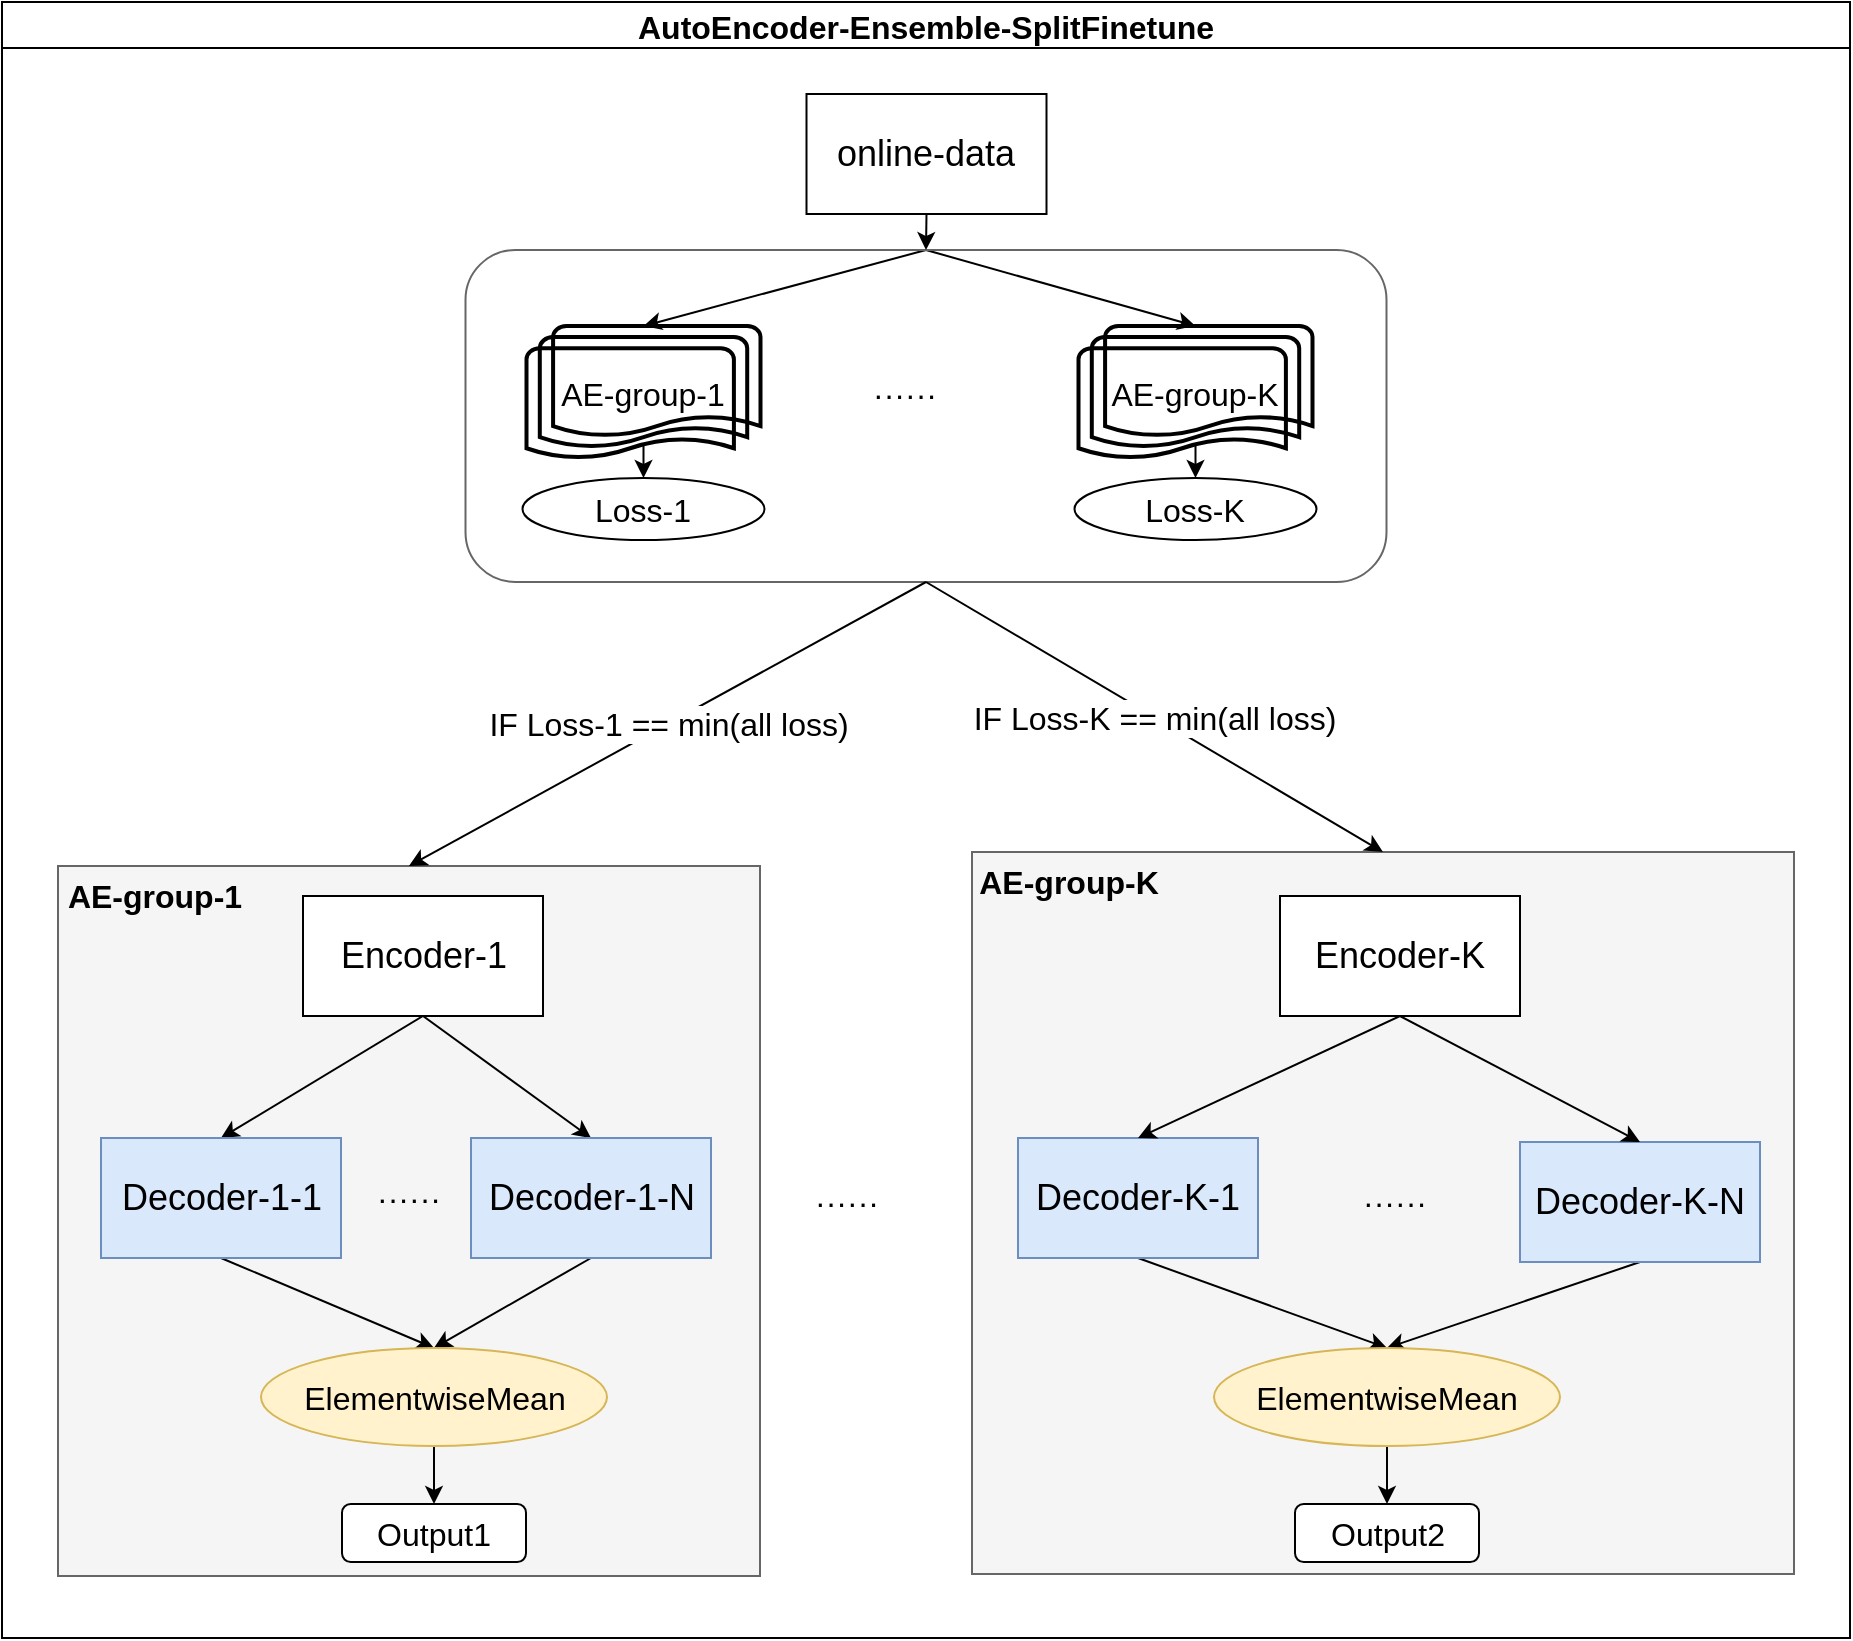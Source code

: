 <mxfile version="20.1.1" type="github">
  <diagram id="4RL0QO2y5Sd6n8bJavTg" name="Page-1">
    <mxGraphModel dx="1609" dy="685" grid="0" gridSize="10" guides="1" tooltips="1" connect="1" arrows="1" fold="1" page="0" pageScale="1" pageWidth="827" pageHeight="1169" math="0" shadow="0">
      <root>
        <mxCell id="0" />
        <mxCell id="1" parent="0" />
        <mxCell id="w3NTAJaa0J1Jvlo2QH89-1" value="AutoEncoder-Ensemble-SplitFinetune" style="swimlane;fontSize=16;" vertex="1" parent="1">
          <mxGeometry x="-66" y="94" width="924" height="818" as="geometry" />
        </mxCell>
        <mxCell id="w3NTAJaa0J1Jvlo2QH89-60" style="edgeStyle=none;rounded=0;orthogonalLoop=1;jettySize=auto;html=1;exitX=0.5;exitY=0;exitDx=0;exitDy=0;entryX=0.5;entryY=0;entryDx=0;entryDy=0;entryPerimeter=0;fontSize=16;" edge="1" parent="w3NTAJaa0J1Jvlo2QH89-1" source="w3NTAJaa0J1Jvlo2QH89-51" target="w3NTAJaa0J1Jvlo2QH89-50">
          <mxGeometry relative="1" as="geometry" />
        </mxCell>
        <mxCell id="w3NTAJaa0J1Jvlo2QH89-61" style="edgeStyle=none;rounded=0;orthogonalLoop=1;jettySize=auto;html=1;exitX=0.5;exitY=0;exitDx=0;exitDy=0;entryX=0.5;entryY=0;entryDx=0;entryDy=0;entryPerimeter=0;fontSize=16;" edge="1" parent="w3NTAJaa0J1Jvlo2QH89-1" source="w3NTAJaa0J1Jvlo2QH89-51" target="w3NTAJaa0J1Jvlo2QH89-53">
          <mxGeometry relative="1" as="geometry" />
        </mxCell>
        <mxCell id="w3NTAJaa0J1Jvlo2QH89-51" value="" style="rounded=1;whiteSpace=wrap;html=1;fontSize=16;fillColor=none;fontColor=#333333;strokeColor=#666666;" vertex="1" parent="w3NTAJaa0J1Jvlo2QH89-1">
          <mxGeometry x="231.75" y="124" width="460.5" height="166" as="geometry" />
        </mxCell>
        <mxCell id="w3NTAJaa0J1Jvlo2QH89-47" value="" style="rounded=0;whiteSpace=wrap;html=1;fillColor=#f5f5f5;fontColor=#333333;strokeColor=#666666;" vertex="1" parent="w3NTAJaa0J1Jvlo2QH89-1">
          <mxGeometry x="485" y="425" width="411" height="361" as="geometry" />
        </mxCell>
        <mxCell id="w3NTAJaa0J1Jvlo2QH89-46" value="" style="rounded=0;whiteSpace=wrap;html=1;fillColor=#f5f5f5;fontColor=#333333;strokeColor=#666666;" vertex="1" parent="w3NTAJaa0J1Jvlo2QH89-1">
          <mxGeometry x="28" y="432" width="351" height="355" as="geometry" />
        </mxCell>
        <mxCell id="w3NTAJaa0J1Jvlo2QH89-2" style="rounded=0;orthogonalLoop=1;jettySize=auto;html=1;exitX=0.5;exitY=1;exitDx=0;exitDy=0;entryX=0.5;entryY=0;entryDx=0;entryDy=0;fontSize=16;" edge="1" parent="w3NTAJaa0J1Jvlo2QH89-1" source="w3NTAJaa0J1Jvlo2QH89-6" target="w3NTAJaa0J1Jvlo2QH89-8">
          <mxGeometry relative="1" as="geometry" />
        </mxCell>
        <mxCell id="w3NTAJaa0J1Jvlo2QH89-32" style="edgeStyle=none;rounded=0;orthogonalLoop=1;jettySize=auto;html=1;exitX=0.5;exitY=1;exitDx=0;exitDy=0;entryX=0.5;entryY=0;entryDx=0;entryDy=0;" edge="1" parent="w3NTAJaa0J1Jvlo2QH89-1" source="w3NTAJaa0J1Jvlo2QH89-6" target="w3NTAJaa0J1Jvlo2QH89-10">
          <mxGeometry relative="1" as="geometry" />
        </mxCell>
        <mxCell id="w3NTAJaa0J1Jvlo2QH89-6" value="&lt;font style=&quot;font-size: 18px;&quot;&gt;Encoder-1&lt;/font&gt;" style="rounded=0;whiteSpace=wrap;html=1;" vertex="1" parent="w3NTAJaa0J1Jvlo2QH89-1">
          <mxGeometry x="150.5" y="447" width="120" height="60" as="geometry" />
        </mxCell>
        <mxCell id="w3NTAJaa0J1Jvlo2QH89-7" style="edgeStyle=none;rounded=0;orthogonalLoop=1;jettySize=auto;html=1;exitX=0.5;exitY=1;exitDx=0;exitDy=0;entryX=0.5;entryY=0;entryDx=0;entryDy=0;" edge="1" parent="w3NTAJaa0J1Jvlo2QH89-1" source="w3NTAJaa0J1Jvlo2QH89-8" target="w3NTAJaa0J1Jvlo2QH89-17">
          <mxGeometry relative="1" as="geometry" />
        </mxCell>
        <mxCell id="w3NTAJaa0J1Jvlo2QH89-8" value="&lt;font style=&quot;font-size: 18px;&quot;&gt;Decoder-1-1&lt;br&gt;&lt;/font&gt;" style="rounded=0;whiteSpace=wrap;html=1;fillColor=#dae8fc;strokeColor=#6c8ebf;" vertex="1" parent="w3NTAJaa0J1Jvlo2QH89-1">
          <mxGeometry x="49.5" y="568" width="120" height="60" as="geometry" />
        </mxCell>
        <mxCell id="w3NTAJaa0J1Jvlo2QH89-9" style="edgeStyle=none;rounded=0;orthogonalLoop=1;jettySize=auto;html=1;exitX=0.5;exitY=1;exitDx=0;exitDy=0;entryX=0.5;entryY=0;entryDx=0;entryDy=0;" edge="1" parent="w3NTAJaa0J1Jvlo2QH89-1" source="w3NTAJaa0J1Jvlo2QH89-10" target="w3NTAJaa0J1Jvlo2QH89-17">
          <mxGeometry relative="1" as="geometry" />
        </mxCell>
        <mxCell id="w3NTAJaa0J1Jvlo2QH89-10" value="&lt;font style=&quot;font-size: 18px;&quot;&gt;Decoder-1-N&lt;br&gt;&lt;/font&gt;" style="rounded=0;whiteSpace=wrap;html=1;fillColor=#dae8fc;strokeColor=#6c8ebf;" vertex="1" parent="w3NTAJaa0J1Jvlo2QH89-1">
          <mxGeometry x="234.5" y="568" width="120" height="60" as="geometry" />
        </mxCell>
        <mxCell id="w3NTAJaa0J1Jvlo2QH89-36" style="edgeStyle=none;rounded=0;orthogonalLoop=1;jettySize=auto;html=1;exitX=0.5;exitY=1;exitDx=0;exitDy=0;entryX=0.5;entryY=0;entryDx=0;entryDy=0;" edge="1" parent="w3NTAJaa0J1Jvlo2QH89-1" source="w3NTAJaa0J1Jvlo2QH89-12" target="w3NTAJaa0J1Jvlo2QH89-35">
          <mxGeometry relative="1" as="geometry" />
        </mxCell>
        <mxCell id="w3NTAJaa0J1Jvlo2QH89-12" value="&lt;font style=&quot;font-size: 18px;&quot;&gt;Decoder-K-1&lt;br&gt;&lt;/font&gt;" style="rounded=0;whiteSpace=wrap;html=1;fillColor=#dae8fc;strokeColor=#6c8ebf;" vertex="1" parent="w3NTAJaa0J1Jvlo2QH89-1">
          <mxGeometry x="508" y="568" width="120" height="60" as="geometry" />
        </mxCell>
        <mxCell id="w3NTAJaa0J1Jvlo2QH89-37" style="edgeStyle=none;rounded=0;orthogonalLoop=1;jettySize=auto;html=1;exitX=0.5;exitY=1;exitDx=0;exitDy=0;entryX=0.5;entryY=0;entryDx=0;entryDy=0;" edge="1" parent="w3NTAJaa0J1Jvlo2QH89-1" source="w3NTAJaa0J1Jvlo2QH89-14" target="w3NTAJaa0J1Jvlo2QH89-35">
          <mxGeometry relative="1" as="geometry" />
        </mxCell>
        <mxCell id="w3NTAJaa0J1Jvlo2QH89-14" value="&lt;span style=&quot;font-size: 18px;&quot;&gt;Decoder-K-N&lt;/span&gt;" style="rounded=0;whiteSpace=wrap;html=1;fillColor=#dae8fc;strokeColor=#6c8ebf;" vertex="1" parent="w3NTAJaa0J1Jvlo2QH89-1">
          <mxGeometry x="759" y="570" width="120" height="60" as="geometry" />
        </mxCell>
        <mxCell id="w3NTAJaa0J1Jvlo2QH89-15" value="······" style="text;html=1;align=center;verticalAlign=middle;resizable=0;points=[];autosize=1;strokeColor=none;fillColor=none;fontSize=16;" vertex="1" parent="w3NTAJaa0J1Jvlo2QH89-1">
          <mxGeometry x="671" y="584.5" width="50" height="31" as="geometry" />
        </mxCell>
        <mxCell id="w3NTAJaa0J1Jvlo2QH89-16" style="edgeStyle=none;rounded=0;orthogonalLoop=1;jettySize=auto;html=1;exitX=0.5;exitY=1;exitDx=0;exitDy=0;entryX=0.5;entryY=0;entryDx=0;entryDy=0;" edge="1" parent="w3NTAJaa0J1Jvlo2QH89-1" source="w3NTAJaa0J1Jvlo2QH89-17" target="w3NTAJaa0J1Jvlo2QH89-18">
          <mxGeometry relative="1" as="geometry" />
        </mxCell>
        <mxCell id="w3NTAJaa0J1Jvlo2QH89-17" value="ElementwiseMean" style="ellipse;whiteSpace=wrap;html=1;fontSize=16;fillColor=#fff2cc;strokeColor=#d6b656;" vertex="1" parent="w3NTAJaa0J1Jvlo2QH89-1">
          <mxGeometry x="129.5" y="673" width="173" height="49" as="geometry" />
        </mxCell>
        <mxCell id="w3NTAJaa0J1Jvlo2QH89-18" value="Output1" style="rounded=1;whiteSpace=wrap;html=1;fontSize=16;" vertex="1" parent="w3NTAJaa0J1Jvlo2QH89-1">
          <mxGeometry x="170" y="751" width="92" height="29" as="geometry" />
        </mxCell>
        <mxCell id="w3NTAJaa0J1Jvlo2QH89-54" style="edgeStyle=none;rounded=0;orthogonalLoop=1;jettySize=auto;html=1;exitX=0.5;exitY=1;exitDx=0;exitDy=0;entryX=0.5;entryY=0;entryDx=0;entryDy=0;fontSize=16;" edge="1" parent="w3NTAJaa0J1Jvlo2QH89-1" source="w3NTAJaa0J1Jvlo2QH89-22" target="w3NTAJaa0J1Jvlo2QH89-51">
          <mxGeometry relative="1" as="geometry" />
        </mxCell>
        <mxCell id="w3NTAJaa0J1Jvlo2QH89-22" value="&lt;font style=&quot;font-size: 18px;&quot;&gt;online-data&lt;/font&gt;" style="rounded=0;whiteSpace=wrap;html=1;" vertex="1" parent="w3NTAJaa0J1Jvlo2QH89-1">
          <mxGeometry x="402.25" y="46" width="120" height="60" as="geometry" />
        </mxCell>
        <mxCell id="w3NTAJaa0J1Jvlo2QH89-30" style="edgeStyle=none;rounded=0;orthogonalLoop=1;jettySize=auto;html=1;exitX=0.5;exitY=1;exitDx=0;exitDy=0;entryX=0.5;entryY=0;entryDx=0;entryDy=0;" edge="1" parent="w3NTAJaa0J1Jvlo2QH89-1" source="w3NTAJaa0J1Jvlo2QH89-24" target="w3NTAJaa0J1Jvlo2QH89-12">
          <mxGeometry relative="1" as="geometry" />
        </mxCell>
        <mxCell id="w3NTAJaa0J1Jvlo2QH89-34" style="edgeStyle=none;rounded=0;orthogonalLoop=1;jettySize=auto;html=1;exitX=0.5;exitY=1;exitDx=0;exitDy=0;entryX=0.5;entryY=0;entryDx=0;entryDy=0;" edge="1" parent="w3NTAJaa0J1Jvlo2QH89-1" source="w3NTAJaa0J1Jvlo2QH89-24" target="w3NTAJaa0J1Jvlo2QH89-14">
          <mxGeometry relative="1" as="geometry" />
        </mxCell>
        <mxCell id="w3NTAJaa0J1Jvlo2QH89-24" value="&lt;font style=&quot;font-size: 18px;&quot;&gt;Encoder-K&lt;/font&gt;" style="rounded=0;whiteSpace=wrap;html=1;" vertex="1" parent="w3NTAJaa0J1Jvlo2QH89-1">
          <mxGeometry x="639" y="447" width="120" height="60" as="geometry" />
        </mxCell>
        <mxCell id="w3NTAJaa0J1Jvlo2QH89-33" value="······" style="text;html=1;align=center;verticalAlign=middle;resizable=0;points=[];autosize=1;strokeColor=none;fillColor=none;fontSize=16;" vertex="1" parent="w3NTAJaa0J1Jvlo2QH89-1">
          <mxGeometry x="177.5" y="582.5" width="50" height="31" as="geometry" />
        </mxCell>
        <mxCell id="w3NTAJaa0J1Jvlo2QH89-40" style="edgeStyle=none;rounded=0;orthogonalLoop=1;jettySize=auto;html=1;exitX=0.5;exitY=1;exitDx=0;exitDy=0;entryX=0.5;entryY=0;entryDx=0;entryDy=0;" edge="1" parent="w3NTAJaa0J1Jvlo2QH89-1" source="w3NTAJaa0J1Jvlo2QH89-35" target="w3NTAJaa0J1Jvlo2QH89-39">
          <mxGeometry relative="1" as="geometry" />
        </mxCell>
        <mxCell id="w3NTAJaa0J1Jvlo2QH89-35" value="ElementwiseMean" style="ellipse;whiteSpace=wrap;html=1;fontSize=16;fillColor=#fff2cc;strokeColor=#d6b656;" vertex="1" parent="w3NTAJaa0J1Jvlo2QH89-1">
          <mxGeometry x="606" y="673" width="173" height="49" as="geometry" />
        </mxCell>
        <mxCell id="w3NTAJaa0J1Jvlo2QH89-39" value="Output2" style="rounded=1;whiteSpace=wrap;html=1;fontSize=16;" vertex="1" parent="w3NTAJaa0J1Jvlo2QH89-1">
          <mxGeometry x="646.5" y="751" width="92" height="29" as="geometry" />
        </mxCell>
        <mxCell id="w3NTAJaa0J1Jvlo2QH89-43" value="······" style="text;html=1;align=center;verticalAlign=middle;resizable=0;points=[];autosize=1;strokeColor=none;fillColor=none;fontSize=16;" vertex="1" parent="w3NTAJaa0J1Jvlo2QH89-1">
          <mxGeometry x="397" y="584.5" width="50" height="31" as="geometry" />
        </mxCell>
        <mxCell id="w3NTAJaa0J1Jvlo2QH89-48" value="&lt;b&gt;&lt;font style=&quot;font-size: 16px;&quot;&gt;AE-group-1&lt;/font&gt;&lt;/b&gt;" style="text;html=1;strokeColor=none;fillColor=none;align=center;verticalAlign=middle;whiteSpace=wrap;rounded=0;" vertex="1" parent="w3NTAJaa0J1Jvlo2QH89-1">
          <mxGeometry x="23" y="432" width="107" height="30" as="geometry" />
        </mxCell>
        <mxCell id="w3NTAJaa0J1Jvlo2QH89-49" value="&lt;b&gt;&lt;font style=&quot;font-size: 16px;&quot;&gt;AE-group-K&lt;/font&gt;&lt;/b&gt;" style="text;html=1;strokeColor=none;fillColor=none;align=center;verticalAlign=middle;whiteSpace=wrap;rounded=0;" vertex="1" parent="w3NTAJaa0J1Jvlo2QH89-1">
          <mxGeometry x="485" y="425" width="97" height="30" as="geometry" />
        </mxCell>
        <mxCell id="w3NTAJaa0J1Jvlo2QH89-56" style="edgeStyle=none;rounded=0;orthogonalLoop=1;jettySize=auto;html=1;exitX=0.5;exitY=0.88;exitDx=0;exitDy=0;exitPerimeter=0;entryX=0.5;entryY=0;entryDx=0;entryDy=0;fontSize=16;" edge="1" parent="w3NTAJaa0J1Jvlo2QH89-1" source="w3NTAJaa0J1Jvlo2QH89-50" target="w3NTAJaa0J1Jvlo2QH89-55">
          <mxGeometry relative="1" as="geometry" />
        </mxCell>
        <mxCell id="w3NTAJaa0J1Jvlo2QH89-50" value="AE-group-1" style="strokeWidth=2;html=1;shape=mxgraph.flowchart.multi-document;whiteSpace=wrap;fontSize=16;fillColor=none;" vertex="1" parent="w3NTAJaa0J1Jvlo2QH89-1">
          <mxGeometry x="262.25" y="162" width="117" height="67" as="geometry" />
        </mxCell>
        <mxCell id="w3NTAJaa0J1Jvlo2QH89-52" value="······" style="text;html=1;align=center;verticalAlign=middle;resizable=0;points=[];autosize=1;strokeColor=none;fillColor=none;fontSize=16;" vertex="1" parent="w3NTAJaa0J1Jvlo2QH89-1">
          <mxGeometry x="426.25" y="180" width="50" height="31" as="geometry" />
        </mxCell>
        <mxCell id="w3NTAJaa0J1Jvlo2QH89-58" style="edgeStyle=none;rounded=0;orthogonalLoop=1;jettySize=auto;html=1;exitX=0.5;exitY=0.88;exitDx=0;exitDy=0;exitPerimeter=0;entryX=0.5;entryY=0;entryDx=0;entryDy=0;fontSize=16;" edge="1" parent="w3NTAJaa0J1Jvlo2QH89-1" source="w3NTAJaa0J1Jvlo2QH89-53" target="w3NTAJaa0J1Jvlo2QH89-57">
          <mxGeometry relative="1" as="geometry" />
        </mxCell>
        <mxCell id="w3NTAJaa0J1Jvlo2QH89-53" value="AE-group-K" style="strokeWidth=2;html=1;shape=mxgraph.flowchart.multi-document;whiteSpace=wrap;fontSize=16;fillColor=none;" vertex="1" parent="w3NTAJaa0J1Jvlo2QH89-1">
          <mxGeometry x="538.25" y="162" width="117" height="67" as="geometry" />
        </mxCell>
        <mxCell id="w3NTAJaa0J1Jvlo2QH89-55" value="Loss-1" style="ellipse;whiteSpace=wrap;html=1;fontSize=16;fillColor=none;" vertex="1" parent="w3NTAJaa0J1Jvlo2QH89-1">
          <mxGeometry x="260.25" y="238" width="121" height="31" as="geometry" />
        </mxCell>
        <mxCell id="w3NTAJaa0J1Jvlo2QH89-57" value="Loss-K" style="ellipse;whiteSpace=wrap;html=1;fontSize=16;fillColor=none;" vertex="1" parent="w3NTAJaa0J1Jvlo2QH89-1">
          <mxGeometry x="536.25" y="238" width="121" height="31" as="geometry" />
        </mxCell>
        <mxCell id="w3NTAJaa0J1Jvlo2QH89-59" style="edgeStyle=none;rounded=0;orthogonalLoop=1;jettySize=auto;html=1;exitX=0.5;exitY=0;exitDx=0;exitDy=0;fontSize=16;" edge="1" parent="w3NTAJaa0J1Jvlo2QH89-1" source="w3NTAJaa0J1Jvlo2QH89-51" target="w3NTAJaa0J1Jvlo2QH89-51">
          <mxGeometry relative="1" as="geometry" />
        </mxCell>
        <mxCell id="w3NTAJaa0J1Jvlo2QH89-62" value="" style="endArrow=classic;html=1;rounded=0;fontSize=16;exitX=0.5;exitY=1;exitDx=0;exitDy=0;entryX=0.5;entryY=0;entryDx=0;entryDy=0;" edge="1" parent="w3NTAJaa0J1Jvlo2QH89-1" source="w3NTAJaa0J1Jvlo2QH89-51" target="w3NTAJaa0J1Jvlo2QH89-46">
          <mxGeometry relative="1" as="geometry">
            <mxPoint x="428" y="370" as="sourcePoint" />
            <mxPoint x="528" y="370" as="targetPoint" />
          </mxGeometry>
        </mxCell>
        <mxCell id="w3NTAJaa0J1Jvlo2QH89-63" value="IF Loss-1 == min(all loss)" style="edgeLabel;resizable=0;html=1;align=center;verticalAlign=middle;fontSize=16;fillColor=none;" connectable="0" vertex="1" parent="w3NTAJaa0J1Jvlo2QH89-62">
          <mxGeometry relative="1" as="geometry" />
        </mxCell>
        <mxCell id="w3NTAJaa0J1Jvlo2QH89-65" value="" style="endArrow=classic;html=1;rounded=0;fontSize=16;exitX=0.5;exitY=1;exitDx=0;exitDy=0;entryX=0.5;entryY=0;entryDx=0;entryDy=0;" edge="1" parent="w3NTAJaa0J1Jvlo2QH89-1" source="w3NTAJaa0J1Jvlo2QH89-51" target="w3NTAJaa0J1Jvlo2QH89-47">
          <mxGeometry relative="1" as="geometry">
            <mxPoint x="515.25" y="327" as="sourcePoint" />
            <mxPoint x="297" y="471" as="targetPoint" />
          </mxGeometry>
        </mxCell>
        <mxCell id="w3NTAJaa0J1Jvlo2QH89-66" value="IF Loss-K == min(all loss)" style="edgeLabel;resizable=0;html=1;align=center;verticalAlign=middle;fontSize=16;fillColor=none;" connectable="0" vertex="1" parent="w3NTAJaa0J1Jvlo2QH89-65">
          <mxGeometry relative="1" as="geometry" />
        </mxCell>
      </root>
    </mxGraphModel>
  </diagram>
</mxfile>
